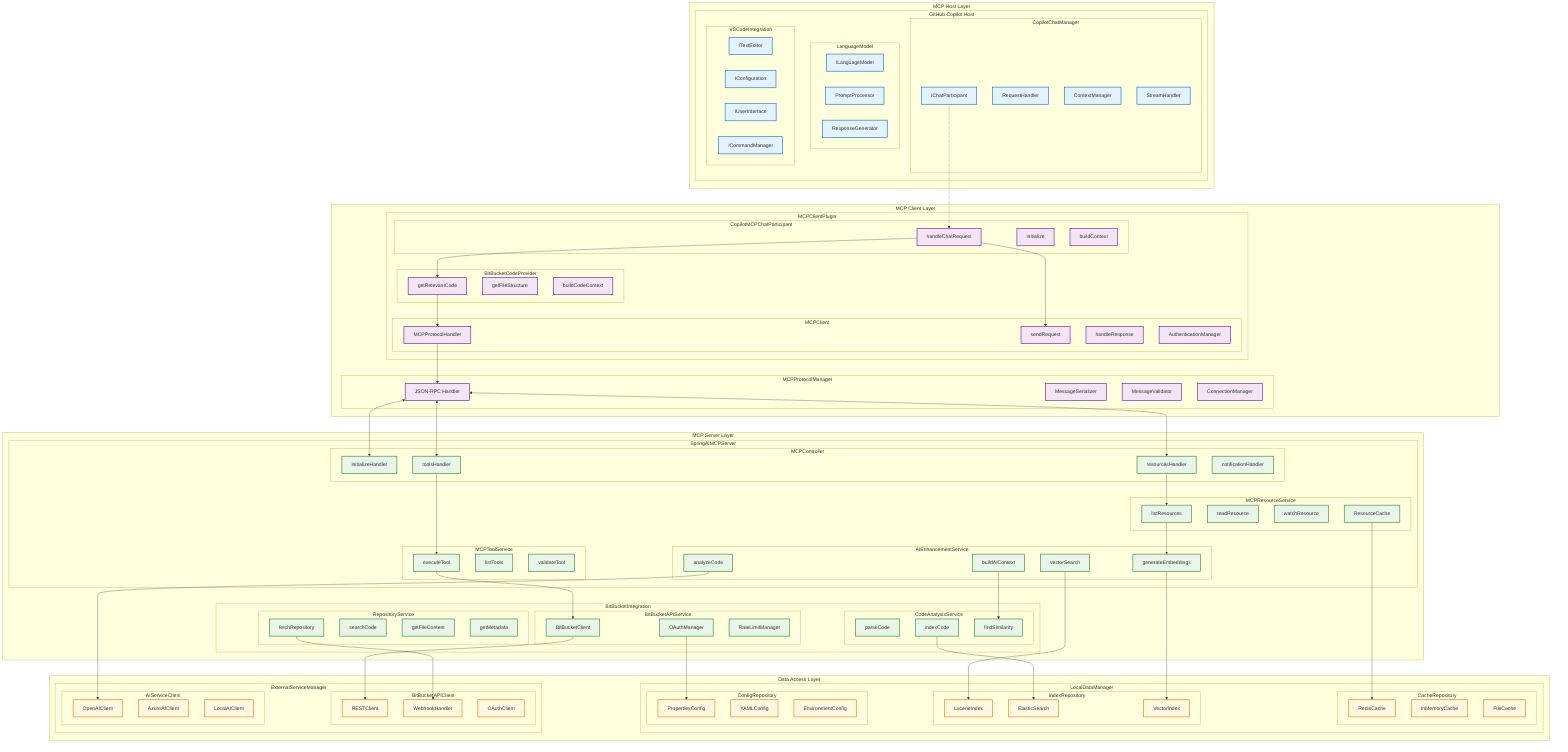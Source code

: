 graph TB
    subgraph "MCP Host Layer"
        subgraph "GitHub Copilot Host"
            subgraph "CopilotChatManager"
                CCM_API[IChatParticipant]
                CCM_REQ[RequestHandler]
                CCM_CTX[ContextManager]
                CCM_STREAM[StreamHandler]
            end
            
            subgraph "LanguageModel"
                LM_API[ILanguageModel]
                LM_PROMPT[PromptProcessor]
                LM_RESP[ResponseGenerator]
            end
            
            subgraph "VSCodeIntegration"
                VSC_ED[ITextEditor]
                VSC_CFG[IConfiguration]
                VSC_UI[IUserInterface]
                VSC_CMD[ICommandManager]
            end
        end
    end
    
    subgraph "MCP Client Layer"
        subgraph "MCPClientPlugin"
            subgraph "CopilotMCPChatParticipant"
                CMCP_HANDLER[handleChatRequest]
                CMCP_INIT[initialize]
                CMCP_CONTEXT[buildContext]
            end
            
            subgraph "BitBucketCodeProvider"
                BCP_SEARCH[getRelevantCode]
                BCP_STRUCT[getFileStructure]
                BCP_CONTEXT[buildCodeContext]
            end
            
            subgraph "MCPClient"
                MC_PROTO[MCPProtocolHandler]
                MC_REQ[sendRequest]
                MC_RESP[handleResponse]
                MC_AUTH[AuthenticationManager]
            end
        end
        
        subgraph "MCPProtocolManager"
            PROTO_JSONRPC[JSON-RPC Handler]
            PROTO_SERIAL[MessageSerializer]
            PROTO_VALID[MessageValidator]
            PROTO_CONN[ConnectionManager]
        end
    end
    
    subgraph "MCP Server Layer"
        subgraph "SpringAIMCPServer"
            subgraph "MCPController"
                CTRL_INIT[initializeHandler]
                CTRL_TOOLS[toolsHandler]
                CTRL_RES[resourcesHandler]
                CTRL_NOTIF[notificationHandler]
            end
            
            subgraph "MCPResourceService"
                RES_LIST[listResources]
                RES_READ[readResource]
                RES_WATCH[watchResource]
                RES_CACHE[ResourceCache]
            end
            
            subgraph "MCPToolService"
                TOOL_EXEC[executeTool]
                TOOL_LIST[listTools]
                TOOL_VALIDATE[validateTool]
            end
            
            subgraph "AIEnhancementService"
                AI_EMBED[generateEmbeddings]
                AI_SEARCH[vectorSearch]
                AI_CONTEXT[buildAIContext]
                AI_ANALYZE[analyzeCode]
            end
        end
        
        subgraph "BitBucketIntegration"
            subgraph "BitBucketAPIService"
                BB_CLIENT[BitBucketClient]
                BB_AUTH[OAuthManager]
                BB_RATE[RateLimitManager]
            end
            
            subgraph "RepositoryService"
                REPO_FETCH[fetchRepository]
                REPO_SEARCH[searchCode]
                REPO_FILES[getFileContent]
                REPO_META[getMetadata]
            end
            
            subgraph "CodeAnalysisService"
                CODE_PARSE[parseCode]
                CODE_INDEX[indexCode]
                CODE_SIMILARITY[findSimilarity]
            end
        end
    end
    
    subgraph "Data Access Layer"
        subgraph "LocalDataManager"
            subgraph "CacheRepository"
                CACHE_REDIS[RedisCache]
                CACHE_MEM[InMemoryCache]
                CACHE_FILE[FileCache]
            end
            
            subgraph "IndexRepository"
                INDEX_LUCENE[LuceneIndex]
                INDEX_ELASTIC[ElasticSearch]
                INDEX_VECTOR[VectorIndex]
            end
            
            subgraph "ConfigRepository"
                CFG_PROPS[PropertiesConfig]
                CFG_YAML[YAMLConfig]
                CFG_ENV[EnvironmentConfig]
            end
        end
        
        subgraph "ExternalServiceManager"
            subgraph "BitBucketAPIClient"
                BB_REST[RESTClient]
                BB_WEBHOOK[WebhookHandler]
                BB_OAUTH[OAuthClient]
            end
            
            subgraph "AIServiceClient"
                AI_OPENAI[OpenAIClient]
                AI_AZURE[AzureAIClient]
                AI_LOCAL[LocalAIClient]
            end
        end
    end
    
    %% Interface Dependencies
    CCM_API -.-> CMCP_HANDLER
    CMCP_HANDLER --> BCP_SEARCH
    CMCP_HANDLER --> MC_REQ
    BCP_SEARCH --> MC_PROTO
    MC_PROTO --> PROTO_JSONRPC
    
    %% Protocol Communication
    PROTO_JSONRPC <--> CTRL_INIT
    PROTO_JSONRPC <--> CTRL_TOOLS
    PROTO_JSONRPC <--> CTRL_RES
    
    %% Server Internal Dependencies
    CTRL_RES --> RES_LIST
    CTRL_TOOLS --> TOOL_EXEC
    RES_LIST --> AI_EMBED
    TOOL_EXEC --> BB_CLIENT
    
    %% AI Enhancement Flow
    AI_EMBED --> INDEX_VECTOR
    AI_SEARCH --> INDEX_LUCENE
    AI_CONTEXT --> CODE_SIMILARITY
    
    %% Data Access
    RES_CACHE --> CACHE_REDIS
    CODE_INDEX --> INDEX_ELASTIC
    BB_AUTH --> CFG_PROPS
    
    %% External Service Integration
    BB_CLIENT --> BB_REST
    AI_ANALYZE --> AI_OPENAI
    REPO_FETCH --> BB_WEBHOOK
    
    %% Component Styling
    classDef hostComponent fill:#e3f2fd,stroke:#1976d2,stroke-width:2px
    classDef clientComponent fill:#f3e5f5,stroke:#7b1fa2,stroke-width:2px
    classDef serverComponent fill:#e8f5e8,stroke:#388e3c,stroke-width:2px
    classDef dataComponent fill:#fff8e1,stroke:#f57f17,stroke-width:2px
    
    %% Apply styles to host components
    class CCM_API,CCM_REQ,CCM_CTX,CCM_STREAM hostComponent
    class LM_API,LM_PROMPT,LM_RESP hostComponent
    class VSC_ED,VSC_CFG,VSC_UI,VSC_CMD hostComponent
    
    %% Apply styles to client components
    class CMCP_HANDLER,CMCP_INIT,CMCP_CONTEXT clientComponent
    class BCP_SEARCH,BCP_STRUCT,BCP_CONTEXT clientComponent
    class MC_PROTO,MC_REQ,MC_RESP,MC_AUTH clientComponent
    class PROTO_JSONRPC,PROTO_SERIAL,PROTO_VALID,PROTO_CONN clientComponent
    
    %% Apply styles to server components
    class CTRL_INIT,CTRL_TOOLS,CTRL_RES,CTRL_NOTIF serverComponent
    class RES_LIST,RES_READ,RES_WATCH,RES_CACHE serverComponent
    class TOOL_EXEC,TOOL_LIST,TOOL_VALIDATE serverComponent
    class AI_EMBED,AI_SEARCH,AI_CONTEXT,AI_ANALYZE serverComponent
    class BB_CLIENT,BB_AUTH,BB_RATE serverComponent
    class REPO_FETCH,REPO_SEARCH,REPO_FILES,REPO_META serverComponent
    class CODE_PARSE,CODE_INDEX,CODE_SIMILARITY serverComponent
    
    %% Apply styles to data components
    class CACHE_REDIS,CACHE_MEM,CACHE_FILE dataComponent
    class INDEX_LUCENE,INDEX_ELASTIC,INDEX_VECTOR dataComponent
    class CFG_PROPS,CFG_YAML,CFG_ENV dataComponent
    class BB_REST,BB_WEBHOOK,BB_OAUTH dataComponent
    class AI_OPENAI,AI_AZURE,AI_LOCAL dataComponent